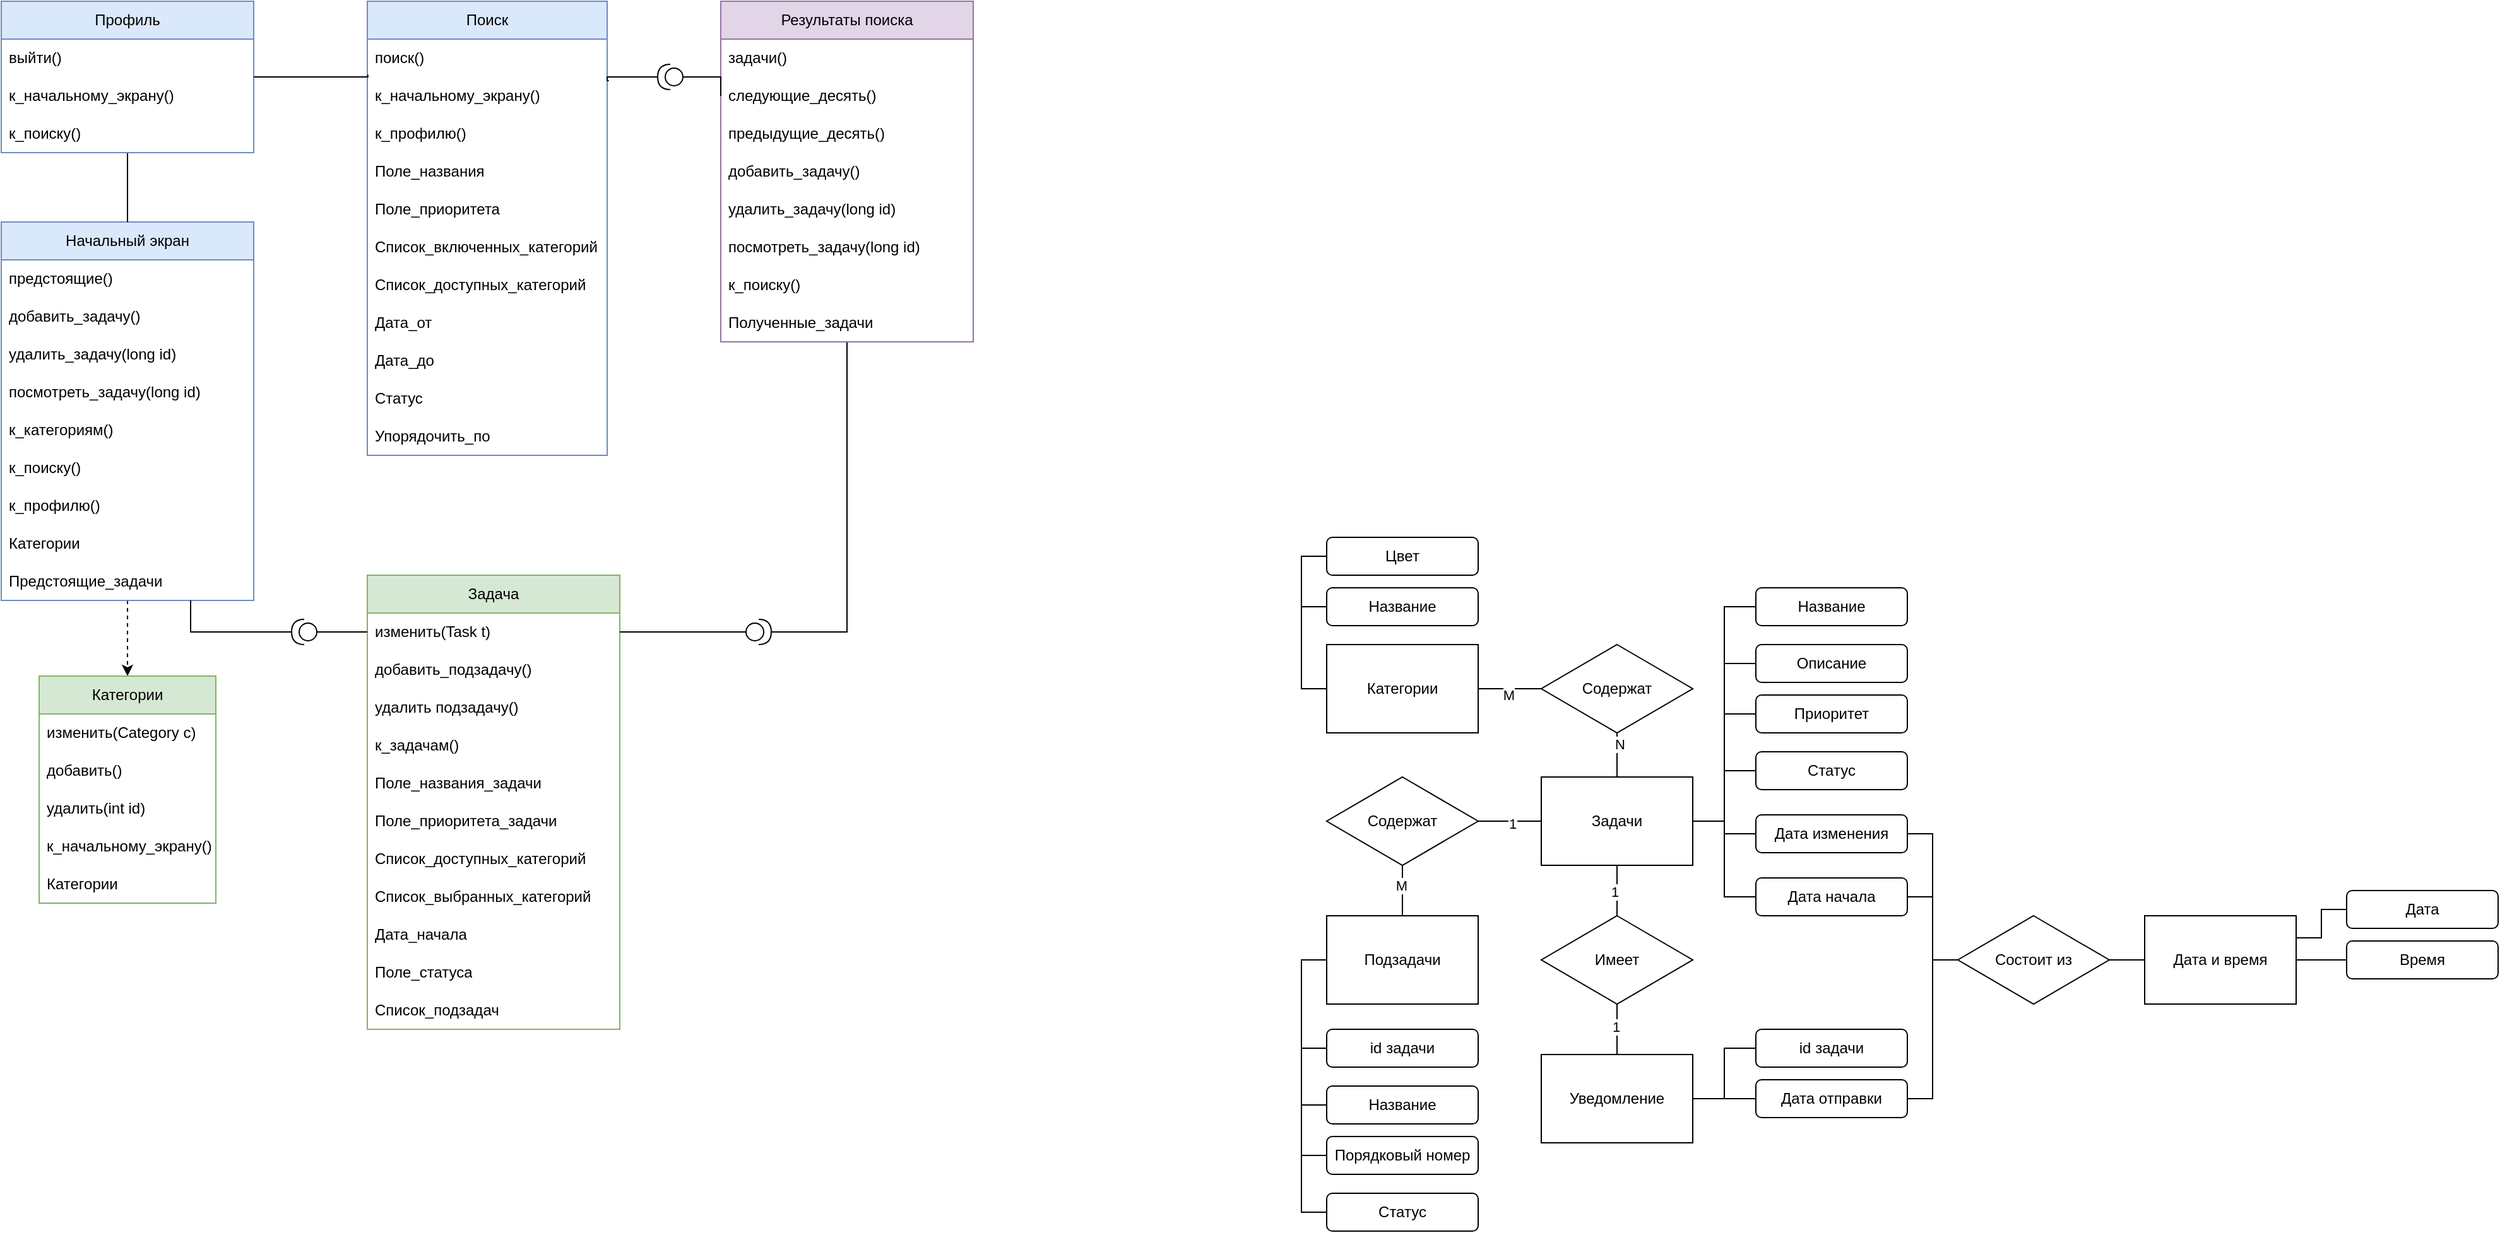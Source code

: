 <mxfile version="26.1.0">
  <diagram name="Страница — 1" id="RbK2EaCYJIcAzCKS40ST">
    <mxGraphModel dx="976" dy="630" grid="1" gridSize="10" guides="1" tooltips="1" connect="1" arrows="1" fold="1" page="1" pageScale="1" pageWidth="827" pageHeight="1169" math="0" shadow="0">
      <root>
        <mxCell id="0" />
        <mxCell id="1" parent="0" />
        <mxCell id="BAqkVpjLo9MUSPYBQ6K9-26" style="edgeStyle=orthogonalEdgeStyle;rounded=0;orthogonalLoop=1;jettySize=auto;html=1;exitX=0.5;exitY=1;exitDx=0;exitDy=0;entryX=0.5;entryY=0;entryDx=0;entryDy=0;dashed=1;" edge="1" parent="1" source="w0oGPs0FV6ANnLtdmTdL-5" target="w0oGPs0FV6ANnLtdmTdL-43">
          <mxGeometry relative="1" as="geometry" />
        </mxCell>
        <mxCell id="w0oGPs0FV6ANnLtdmTdL-5" value="Начальный экран" style="swimlane;fontStyle=0;childLayout=stackLayout;horizontal=1;startSize=30;horizontalStack=0;resizeParent=1;resizeParentMax=0;resizeLast=0;collapsible=1;marginBottom=0;whiteSpace=wrap;html=1;fillColor=#dae8fc;strokeColor=#6c8ebf;" parent="1" vertex="1">
          <mxGeometry x="230" y="280" width="200" height="300" as="geometry">
            <mxRectangle x="400" y="160" width="140" height="30" as="alternateBounds" />
          </mxGeometry>
        </mxCell>
        <mxCell id="w0oGPs0FV6ANnLtdmTdL-6" value="предстоящие()" style="text;strokeColor=none;fillColor=none;align=left;verticalAlign=middle;spacingLeft=4;spacingRight=4;overflow=hidden;points=[[0,0.5],[1,0.5]];portConstraint=eastwest;rotatable=0;whiteSpace=wrap;html=1;" parent="w0oGPs0FV6ANnLtdmTdL-5" vertex="1">
          <mxGeometry y="30" width="200" height="30" as="geometry" />
        </mxCell>
        <mxCell id="w0oGPs0FV6ANnLtdmTdL-7" value="добавить_задачу()" style="text;strokeColor=none;fillColor=none;align=left;verticalAlign=middle;spacingLeft=4;spacingRight=4;overflow=hidden;points=[[0,0.5],[1,0.5]];portConstraint=eastwest;rotatable=0;whiteSpace=wrap;html=1;" parent="w0oGPs0FV6ANnLtdmTdL-5" vertex="1">
          <mxGeometry y="60" width="200" height="30" as="geometry" />
        </mxCell>
        <mxCell id="w0oGPs0FV6ANnLtdmTdL-8" value="удалить_задачу(long id)" style="text;strokeColor=none;fillColor=none;align=left;verticalAlign=middle;spacingLeft=4;spacingRight=4;overflow=hidden;points=[[0,0.5],[1,0.5]];portConstraint=eastwest;rotatable=0;whiteSpace=wrap;html=1;" parent="w0oGPs0FV6ANnLtdmTdL-5" vertex="1">
          <mxGeometry y="90" width="200" height="30" as="geometry" />
        </mxCell>
        <mxCell id="w0oGPs0FV6ANnLtdmTdL-15" value="посмотреть_задачу(long id)" style="text;strokeColor=none;fillColor=none;align=left;verticalAlign=middle;spacingLeft=4;spacingRight=4;overflow=hidden;points=[[0,0.5],[1,0.5]];portConstraint=eastwest;rotatable=0;whiteSpace=wrap;html=1;" parent="w0oGPs0FV6ANnLtdmTdL-5" vertex="1">
          <mxGeometry y="120" width="200" height="30" as="geometry" />
        </mxCell>
        <mxCell id="w0oGPs0FV6ANnLtdmTdL-14" value="к_категориям()" style="text;strokeColor=none;fillColor=none;align=left;verticalAlign=middle;spacingLeft=4;spacingRight=4;overflow=hidden;points=[[0,0.5],[1,0.5]];portConstraint=eastwest;rotatable=0;whiteSpace=wrap;html=1;" parent="w0oGPs0FV6ANnLtdmTdL-5" vertex="1">
          <mxGeometry y="150" width="200" height="30" as="geometry" />
        </mxCell>
        <mxCell id="w0oGPs0FV6ANnLtdmTdL-13" value="к_поиску()" style="text;strokeColor=none;fillColor=none;align=left;verticalAlign=middle;spacingLeft=4;spacingRight=4;overflow=hidden;points=[[0,0.5],[1,0.5]];portConstraint=eastwest;rotatable=0;whiteSpace=wrap;html=1;" parent="w0oGPs0FV6ANnLtdmTdL-5" vertex="1">
          <mxGeometry y="180" width="200" height="30" as="geometry" />
        </mxCell>
        <mxCell id="w0oGPs0FV6ANnLtdmTdL-12" value="к_профилю()" style="text;strokeColor=none;fillColor=none;align=left;verticalAlign=middle;spacingLeft=4;spacingRight=4;overflow=hidden;points=[[0,0.5],[1,0.5]];portConstraint=eastwest;rotatable=0;whiteSpace=wrap;html=1;" parent="w0oGPs0FV6ANnLtdmTdL-5" vertex="1">
          <mxGeometry y="210" width="200" height="30" as="geometry" />
        </mxCell>
        <mxCell id="BAqkVpjLo9MUSPYBQ6K9-1" value="Категории" style="text;strokeColor=none;fillColor=none;align=left;verticalAlign=middle;spacingLeft=4;spacingRight=4;overflow=hidden;points=[[0,0.5],[1,0.5]];portConstraint=eastwest;rotatable=0;whiteSpace=wrap;html=1;" vertex="1" parent="w0oGPs0FV6ANnLtdmTdL-5">
          <mxGeometry y="240" width="200" height="30" as="geometry" />
        </mxCell>
        <mxCell id="BAqkVpjLo9MUSPYBQ6K9-2" value="Предстоящие_задачи" style="text;strokeColor=none;fillColor=none;align=left;verticalAlign=middle;spacingLeft=4;spacingRight=4;overflow=hidden;points=[[0,0.5],[1,0.5]];portConstraint=eastwest;rotatable=0;whiteSpace=wrap;html=1;" vertex="1" parent="w0oGPs0FV6ANnLtdmTdL-5">
          <mxGeometry y="270" width="200" height="30" as="geometry" />
        </mxCell>
        <mxCell id="BAqkVpjLo9MUSPYBQ6K9-23" style="edgeStyle=orthogonalEdgeStyle;rounded=0;orthogonalLoop=1;jettySize=auto;html=1;exitX=0.5;exitY=1;exitDx=0;exitDy=0;endArrow=none;startFill=0;" edge="1" parent="1" source="w0oGPs0FV6ANnLtdmTdL-16" target="BAqkVpjLo9MUSPYBQ6K9-24">
          <mxGeometry relative="1" as="geometry">
            <mxPoint x="830" y="605" as="targetPoint" />
            <Array as="points">
              <mxPoint x="900" y="605" />
            </Array>
          </mxGeometry>
        </mxCell>
        <mxCell id="w0oGPs0FV6ANnLtdmTdL-16" value="Результаты поиска" style="swimlane;fontStyle=0;childLayout=stackLayout;horizontal=1;startSize=30;horizontalStack=0;resizeParent=1;resizeParentMax=0;resizeLast=0;collapsible=1;marginBottom=0;whiteSpace=wrap;html=1;fillColor=#e1d5e7;strokeColor=#9673a6;" parent="1" vertex="1">
          <mxGeometry x="800" y="105" width="200" height="270" as="geometry">
            <mxRectangle x="400" y="160" width="140" height="30" as="alternateBounds" />
          </mxGeometry>
        </mxCell>
        <mxCell id="w0oGPs0FV6ANnLtdmTdL-17" value="задачи()" style="text;strokeColor=none;fillColor=none;align=left;verticalAlign=middle;spacingLeft=4;spacingRight=4;overflow=hidden;points=[[0,0.5],[1,0.5]];portConstraint=eastwest;rotatable=0;whiteSpace=wrap;html=1;" parent="w0oGPs0FV6ANnLtdmTdL-16" vertex="1">
          <mxGeometry y="30" width="200" height="30" as="geometry" />
        </mxCell>
        <mxCell id="w0oGPs0FV6ANnLtdmTdL-25" value="следующие_десять()" style="text;strokeColor=none;fillColor=none;align=left;verticalAlign=middle;spacingLeft=4;spacingRight=4;overflow=hidden;points=[[0,0.5],[1,0.5]];portConstraint=eastwest;rotatable=0;whiteSpace=wrap;html=1;" parent="w0oGPs0FV6ANnLtdmTdL-16" vertex="1">
          <mxGeometry y="60" width="200" height="30" as="geometry" />
        </mxCell>
        <mxCell id="w0oGPs0FV6ANnLtdmTdL-24" value="предыдущие_десять()" style="text;strokeColor=none;fillColor=none;align=left;verticalAlign=middle;spacingLeft=4;spacingRight=4;overflow=hidden;points=[[0,0.5],[1,0.5]];portConstraint=eastwest;rotatable=0;whiteSpace=wrap;html=1;" parent="w0oGPs0FV6ANnLtdmTdL-16" vertex="1">
          <mxGeometry y="90" width="200" height="30" as="geometry" />
        </mxCell>
        <mxCell id="w0oGPs0FV6ANnLtdmTdL-18" value="добавить_задачу()" style="text;strokeColor=none;fillColor=none;align=left;verticalAlign=middle;spacingLeft=4;spacingRight=4;overflow=hidden;points=[[0,0.5],[1,0.5]];portConstraint=eastwest;rotatable=0;whiteSpace=wrap;html=1;" parent="w0oGPs0FV6ANnLtdmTdL-16" vertex="1">
          <mxGeometry y="120" width="200" height="30" as="geometry" />
        </mxCell>
        <mxCell id="w0oGPs0FV6ANnLtdmTdL-19" value="удалить_задачу(long id)" style="text;strokeColor=none;fillColor=none;align=left;verticalAlign=middle;spacingLeft=4;spacingRight=4;overflow=hidden;points=[[0,0.5],[1,0.5]];portConstraint=eastwest;rotatable=0;whiteSpace=wrap;html=1;" parent="w0oGPs0FV6ANnLtdmTdL-16" vertex="1">
          <mxGeometry y="150" width="200" height="30" as="geometry" />
        </mxCell>
        <mxCell id="w0oGPs0FV6ANnLtdmTdL-20" value="посмотреть_задачу(long id)" style="text;strokeColor=none;fillColor=none;align=left;verticalAlign=middle;spacingLeft=4;spacingRight=4;overflow=hidden;points=[[0,0.5],[1,0.5]];portConstraint=eastwest;rotatable=0;whiteSpace=wrap;html=1;" parent="w0oGPs0FV6ANnLtdmTdL-16" vertex="1">
          <mxGeometry y="180" width="200" height="30" as="geometry" />
        </mxCell>
        <mxCell id="w0oGPs0FV6ANnLtdmTdL-22" value="к_поиску()" style="text;strokeColor=none;fillColor=none;align=left;verticalAlign=middle;spacingLeft=4;spacingRight=4;overflow=hidden;points=[[0,0.5],[1,0.5]];portConstraint=eastwest;rotatable=0;whiteSpace=wrap;html=1;" parent="w0oGPs0FV6ANnLtdmTdL-16" vertex="1">
          <mxGeometry y="210" width="200" height="30" as="geometry" />
        </mxCell>
        <mxCell id="BAqkVpjLo9MUSPYBQ6K9-3" value="Полученные_задачи" style="text;strokeColor=none;fillColor=none;align=left;verticalAlign=middle;spacingLeft=4;spacingRight=4;overflow=hidden;points=[[0,0.5],[1,0.5]];portConstraint=eastwest;rotatable=0;whiteSpace=wrap;html=1;" vertex="1" parent="w0oGPs0FV6ANnLtdmTdL-16">
          <mxGeometry y="240" width="200" height="30" as="geometry" />
        </mxCell>
        <mxCell id="w0oGPs0FV6ANnLtdmTdL-30" value="Поиск" style="swimlane;fontStyle=0;childLayout=stackLayout;horizontal=1;startSize=30;horizontalStack=0;resizeParent=1;resizeParentMax=0;resizeLast=0;collapsible=1;marginBottom=0;whiteSpace=wrap;html=1;fillColor=#dae8fc;strokeColor=#6c8ebf;" parent="1" vertex="1">
          <mxGeometry x="520" y="105" width="190" height="360" as="geometry">
            <mxRectangle x="400" y="160" width="140" height="30" as="alternateBounds" />
          </mxGeometry>
        </mxCell>
        <mxCell id="w0oGPs0FV6ANnLtdmTdL-31" value="поиск()" style="text;strokeColor=none;fillColor=none;align=left;verticalAlign=middle;spacingLeft=4;spacingRight=4;overflow=hidden;points=[[0,0.5],[1,0.5]];portConstraint=eastwest;rotatable=0;whiteSpace=wrap;html=1;" parent="w0oGPs0FV6ANnLtdmTdL-30" vertex="1">
          <mxGeometry y="30" width="190" height="30" as="geometry" />
        </mxCell>
        <mxCell id="w0oGPs0FV6ANnLtdmTdL-36" value="к_начальному_экрану()" style="text;strokeColor=none;fillColor=none;align=left;verticalAlign=middle;spacingLeft=4;spacingRight=4;overflow=hidden;points=[[0,0.5],[1,0.5]];portConstraint=eastwest;rotatable=0;whiteSpace=wrap;html=1;" parent="w0oGPs0FV6ANnLtdmTdL-30" vertex="1">
          <mxGeometry y="60" width="190" height="30" as="geometry" />
        </mxCell>
        <mxCell id="w0oGPs0FV6ANnLtdmTdL-37" value="к_профилю()" style="text;strokeColor=none;fillColor=none;align=left;verticalAlign=middle;spacingLeft=4;spacingRight=4;overflow=hidden;points=[[0,0.5],[1,0.5]];portConstraint=eastwest;rotatable=0;whiteSpace=wrap;html=1;" parent="w0oGPs0FV6ANnLtdmTdL-30" vertex="1">
          <mxGeometry y="90" width="190" height="30" as="geometry" />
        </mxCell>
        <mxCell id="BAqkVpjLo9MUSPYBQ6K9-11" value="Поле_названия" style="text;strokeColor=none;fillColor=none;align=left;verticalAlign=middle;spacingLeft=4;spacingRight=4;overflow=hidden;points=[[0,0.5],[1,0.5]];portConstraint=eastwest;rotatable=0;whiteSpace=wrap;html=1;" vertex="1" parent="w0oGPs0FV6ANnLtdmTdL-30">
          <mxGeometry y="120" width="190" height="30" as="geometry" />
        </mxCell>
        <mxCell id="BAqkVpjLo9MUSPYBQ6K9-17" value="Поле_приоритета" style="text;strokeColor=none;fillColor=none;align=left;verticalAlign=middle;spacingLeft=4;spacingRight=4;overflow=hidden;points=[[0,0.5],[1,0.5]];portConstraint=eastwest;rotatable=0;whiteSpace=wrap;html=1;" vertex="1" parent="w0oGPs0FV6ANnLtdmTdL-30">
          <mxGeometry y="150" width="190" height="30" as="geometry" />
        </mxCell>
        <mxCell id="BAqkVpjLo9MUSPYBQ6K9-16" value="Список_включенных_категорий" style="text;strokeColor=none;fillColor=none;align=left;verticalAlign=middle;spacingLeft=4;spacingRight=4;overflow=hidden;points=[[0,0.5],[1,0.5]];portConstraint=eastwest;rotatable=0;whiteSpace=wrap;html=1;" vertex="1" parent="w0oGPs0FV6ANnLtdmTdL-30">
          <mxGeometry y="180" width="190" height="30" as="geometry" />
        </mxCell>
        <mxCell id="BAqkVpjLo9MUSPYBQ6K9-15" value="Список_доступных_категорий" style="text;strokeColor=none;fillColor=none;align=left;verticalAlign=middle;spacingLeft=4;spacingRight=4;overflow=hidden;points=[[0,0.5],[1,0.5]];portConstraint=eastwest;rotatable=0;whiteSpace=wrap;html=1;" vertex="1" parent="w0oGPs0FV6ANnLtdmTdL-30">
          <mxGeometry y="210" width="190" height="30" as="geometry" />
        </mxCell>
        <mxCell id="BAqkVpjLo9MUSPYBQ6K9-14" value="Дата_от" style="text;strokeColor=none;fillColor=none;align=left;verticalAlign=middle;spacingLeft=4;spacingRight=4;overflow=hidden;points=[[0,0.5],[1,0.5]];portConstraint=eastwest;rotatable=0;whiteSpace=wrap;html=1;" vertex="1" parent="w0oGPs0FV6ANnLtdmTdL-30">
          <mxGeometry y="240" width="190" height="30" as="geometry" />
        </mxCell>
        <mxCell id="BAqkVpjLo9MUSPYBQ6K9-13" value="Дата_до" style="text;strokeColor=none;fillColor=none;align=left;verticalAlign=middle;spacingLeft=4;spacingRight=4;overflow=hidden;points=[[0,0.5],[1,0.5]];portConstraint=eastwest;rotatable=0;whiteSpace=wrap;html=1;" vertex="1" parent="w0oGPs0FV6ANnLtdmTdL-30">
          <mxGeometry y="270" width="190" height="30" as="geometry" />
        </mxCell>
        <mxCell id="BAqkVpjLo9MUSPYBQ6K9-12" value="Статус" style="text;strokeColor=none;fillColor=none;align=left;verticalAlign=middle;spacingLeft=4;spacingRight=4;overflow=hidden;points=[[0,0.5],[1,0.5]];portConstraint=eastwest;rotatable=0;whiteSpace=wrap;html=1;" vertex="1" parent="w0oGPs0FV6ANnLtdmTdL-30">
          <mxGeometry y="300" width="190" height="30" as="geometry" />
        </mxCell>
        <mxCell id="BAqkVpjLo9MUSPYBQ6K9-18" value="Упорядочить_по" style="text;strokeColor=none;fillColor=none;align=left;verticalAlign=middle;spacingLeft=4;spacingRight=4;overflow=hidden;points=[[0,0.5],[1,0.5]];portConstraint=eastwest;rotatable=0;whiteSpace=wrap;html=1;" vertex="1" parent="w0oGPs0FV6ANnLtdmTdL-30">
          <mxGeometry y="330" width="190" height="30" as="geometry" />
        </mxCell>
        <mxCell id="BAqkVpjLo9MUSPYBQ6K9-19" style="edgeStyle=orthogonalEdgeStyle;rounded=0;orthogonalLoop=1;jettySize=auto;html=1;exitX=0.5;exitY=1;exitDx=0;exitDy=0;entryX=0.5;entryY=0;entryDx=0;entryDy=0;endArrow=none;startFill=0;" edge="1" parent="1" source="w0oGPs0FV6ANnLtdmTdL-38" target="w0oGPs0FV6ANnLtdmTdL-5">
          <mxGeometry relative="1" as="geometry" />
        </mxCell>
        <mxCell id="w0oGPs0FV6ANnLtdmTdL-38" value="Профиль" style="swimlane;fontStyle=0;childLayout=stackLayout;horizontal=1;startSize=30;horizontalStack=0;resizeParent=1;resizeParentMax=0;resizeLast=0;collapsible=1;marginBottom=0;whiteSpace=wrap;html=1;fillColor=#dae8fc;strokeColor=#6c8ebf;" parent="1" vertex="1">
          <mxGeometry x="230" y="105" width="200" height="120" as="geometry">
            <mxRectangle x="400" y="160" width="140" height="30" as="alternateBounds" />
          </mxGeometry>
        </mxCell>
        <mxCell id="w0oGPs0FV6ANnLtdmTdL-39" value="выйти()" style="text;strokeColor=none;fillColor=none;align=left;verticalAlign=middle;spacingLeft=4;spacingRight=4;overflow=hidden;points=[[0,0.5],[1,0.5]];portConstraint=eastwest;rotatable=0;whiteSpace=wrap;html=1;" parent="w0oGPs0FV6ANnLtdmTdL-38" vertex="1">
          <mxGeometry y="30" width="200" height="30" as="geometry" />
        </mxCell>
        <mxCell id="w0oGPs0FV6ANnLtdmTdL-40" value="к_начальному_экрану()" style="text;strokeColor=none;fillColor=none;align=left;verticalAlign=middle;spacingLeft=4;spacingRight=4;overflow=hidden;points=[[0,0.5],[1,0.5]];portConstraint=eastwest;rotatable=0;whiteSpace=wrap;html=1;" parent="w0oGPs0FV6ANnLtdmTdL-38" vertex="1">
          <mxGeometry y="60" width="200" height="30" as="geometry" />
        </mxCell>
        <mxCell id="w0oGPs0FV6ANnLtdmTdL-41" value="к_поиску()" style="text;strokeColor=none;fillColor=none;align=left;verticalAlign=middle;spacingLeft=4;spacingRight=4;overflow=hidden;points=[[0,0.5],[1,0.5]];portConstraint=eastwest;rotatable=0;whiteSpace=wrap;html=1;" parent="w0oGPs0FV6ANnLtdmTdL-38" vertex="1">
          <mxGeometry y="90" width="200" height="30" as="geometry" />
        </mxCell>
        <mxCell id="w0oGPs0FV6ANnLtdmTdL-43" value="Категории" style="swimlane;fontStyle=0;childLayout=stackLayout;horizontal=1;startSize=30;horizontalStack=0;resizeParent=1;resizeParentMax=0;resizeLast=0;collapsible=1;marginBottom=0;whiteSpace=wrap;html=1;fillColor=#d5e8d4;strokeColor=#82b366;" parent="1" vertex="1">
          <mxGeometry x="260" y="640" width="140" height="180" as="geometry">
            <mxRectangle x="400" y="160" width="140" height="30" as="alternateBounds" />
          </mxGeometry>
        </mxCell>
        <mxCell id="w0oGPs0FV6ANnLtdmTdL-44" value="изменить(Category c)" style="text;strokeColor=none;fillColor=none;align=left;verticalAlign=middle;spacingLeft=4;spacingRight=4;overflow=hidden;points=[[0,0.5],[1,0.5]];portConstraint=eastwest;rotatable=0;whiteSpace=wrap;html=1;" parent="w0oGPs0FV6ANnLtdmTdL-43" vertex="1">
          <mxGeometry y="30" width="140" height="30" as="geometry" />
        </mxCell>
        <mxCell id="w0oGPs0FV6ANnLtdmTdL-48" value="добавить()" style="text;strokeColor=none;fillColor=none;align=left;verticalAlign=middle;spacingLeft=4;spacingRight=4;overflow=hidden;points=[[0,0.5],[1,0.5]];portConstraint=eastwest;rotatable=0;whiteSpace=wrap;html=1;" parent="w0oGPs0FV6ANnLtdmTdL-43" vertex="1">
          <mxGeometry y="60" width="140" height="30" as="geometry" />
        </mxCell>
        <mxCell id="w0oGPs0FV6ANnLtdmTdL-47" value="удалить(int id)" style="text;strokeColor=none;fillColor=none;align=left;verticalAlign=middle;spacingLeft=4;spacingRight=4;overflow=hidden;points=[[0,0.5],[1,0.5]];portConstraint=eastwest;rotatable=0;whiteSpace=wrap;html=1;" parent="w0oGPs0FV6ANnLtdmTdL-43" vertex="1">
          <mxGeometry y="90" width="140" height="30" as="geometry" />
        </mxCell>
        <mxCell id="w0oGPs0FV6ANnLtdmTdL-45" value="к_начальному_экрану()" style="text;strokeColor=none;fillColor=none;align=left;verticalAlign=middle;spacingLeft=4;spacingRight=4;overflow=hidden;points=[[0,0.5],[1,0.5]];portConstraint=eastwest;rotatable=0;whiteSpace=wrap;html=1;" parent="w0oGPs0FV6ANnLtdmTdL-43" vertex="1">
          <mxGeometry y="120" width="140" height="30" as="geometry" />
        </mxCell>
        <mxCell id="BAqkVpjLo9MUSPYBQ6K9-20" value="Категории" style="text;strokeColor=none;fillColor=none;align=left;verticalAlign=middle;spacingLeft=4;spacingRight=4;overflow=hidden;points=[[0,0.5],[1,0.5]];portConstraint=eastwest;rotatable=0;whiteSpace=wrap;html=1;" vertex="1" parent="w0oGPs0FV6ANnLtdmTdL-43">
          <mxGeometry y="150" width="140" height="30" as="geometry" />
        </mxCell>
        <mxCell id="w0oGPs0FV6ANnLtdmTdL-49" value="Задача" style="swimlane;fontStyle=0;childLayout=stackLayout;horizontal=1;startSize=30;horizontalStack=0;resizeParent=1;resizeParentMax=0;resizeLast=0;collapsible=1;marginBottom=0;whiteSpace=wrap;html=1;fillColor=#d5e8d4;strokeColor=#82b366;" parent="1" vertex="1">
          <mxGeometry x="520" y="560" width="200" height="360" as="geometry">
            <mxRectangle x="400" y="160" width="140" height="30" as="alternateBounds" />
          </mxGeometry>
        </mxCell>
        <mxCell id="w0oGPs0FV6ANnLtdmTdL-50" value="изменить(Task t)" style="text;strokeColor=none;fillColor=none;align=left;verticalAlign=middle;spacingLeft=4;spacingRight=4;overflow=hidden;points=[[0,0.5],[1,0.5]];portConstraint=eastwest;rotatable=0;whiteSpace=wrap;html=1;" parent="w0oGPs0FV6ANnLtdmTdL-49" vertex="1">
          <mxGeometry y="30" width="200" height="30" as="geometry" />
        </mxCell>
        <mxCell id="w0oGPs0FV6ANnLtdmTdL-51" value="добавить_подзадачу()" style="text;strokeColor=none;fillColor=none;align=left;verticalAlign=middle;spacingLeft=4;spacingRight=4;overflow=hidden;points=[[0,0.5],[1,0.5]];portConstraint=eastwest;rotatable=0;whiteSpace=wrap;html=1;" parent="w0oGPs0FV6ANnLtdmTdL-49" vertex="1">
          <mxGeometry y="60" width="200" height="30" as="geometry" />
        </mxCell>
        <mxCell id="w0oGPs0FV6ANnLtdmTdL-52" value="удалить подзадачу()" style="text;strokeColor=none;fillColor=none;align=left;verticalAlign=middle;spacingLeft=4;spacingRight=4;overflow=hidden;points=[[0,0.5],[1,0.5]];portConstraint=eastwest;rotatable=0;whiteSpace=wrap;html=1;" parent="w0oGPs0FV6ANnLtdmTdL-49" vertex="1">
          <mxGeometry y="90" width="200" height="30" as="geometry" />
        </mxCell>
        <mxCell id="w0oGPs0FV6ANnLtdmTdL-56" value="к_задачам()" style="text;strokeColor=none;fillColor=none;align=left;verticalAlign=middle;spacingLeft=4;spacingRight=4;overflow=hidden;points=[[0,0.5],[1,0.5]];portConstraint=eastwest;rotatable=0;whiteSpace=wrap;html=1;" parent="w0oGPs0FV6ANnLtdmTdL-49" vertex="1">
          <mxGeometry y="120" width="200" height="30" as="geometry" />
        </mxCell>
        <mxCell id="BAqkVpjLo9MUSPYBQ6K9-9" value="Поле_названия_задачи" style="text;strokeColor=none;fillColor=none;align=left;verticalAlign=middle;spacingLeft=4;spacingRight=4;overflow=hidden;points=[[0,0.5],[1,0.5]];portConstraint=eastwest;rotatable=0;whiteSpace=wrap;html=1;" vertex="1" parent="w0oGPs0FV6ANnLtdmTdL-49">
          <mxGeometry y="150" width="200" height="30" as="geometry" />
        </mxCell>
        <mxCell id="BAqkVpjLo9MUSPYBQ6K9-8" value="Поле_приоритета_задачи" style="text;strokeColor=none;fillColor=none;align=left;verticalAlign=middle;spacingLeft=4;spacingRight=4;overflow=hidden;points=[[0,0.5],[1,0.5]];portConstraint=eastwest;rotatable=0;whiteSpace=wrap;html=1;" vertex="1" parent="w0oGPs0FV6ANnLtdmTdL-49">
          <mxGeometry y="180" width="200" height="30" as="geometry" />
        </mxCell>
        <mxCell id="BAqkVpjLo9MUSPYBQ6K9-7" value="&lt;div&gt;Список_доступных_категорий&lt;/div&gt;" style="text;strokeColor=none;fillColor=none;align=left;verticalAlign=middle;spacingLeft=4;spacingRight=4;overflow=hidden;points=[[0,0.5],[1,0.5]];portConstraint=eastwest;rotatable=0;whiteSpace=wrap;html=1;" vertex="1" parent="w0oGPs0FV6ANnLtdmTdL-49">
          <mxGeometry y="210" width="200" height="30" as="geometry" />
        </mxCell>
        <mxCell id="BAqkVpjLo9MUSPYBQ6K9-6" value="Список_выбранных_категорий" style="text;strokeColor=none;fillColor=none;align=left;verticalAlign=middle;spacingLeft=4;spacingRight=4;overflow=hidden;points=[[0,0.5],[1,0.5]];portConstraint=eastwest;rotatable=0;whiteSpace=wrap;html=1;" vertex="1" parent="w0oGPs0FV6ANnLtdmTdL-49">
          <mxGeometry y="240" width="200" height="30" as="geometry" />
        </mxCell>
        <mxCell id="BAqkVpjLo9MUSPYBQ6K9-5" value="&lt;div&gt;Дата_начала&lt;/div&gt;" style="text;strokeColor=none;fillColor=none;align=left;verticalAlign=middle;spacingLeft=4;spacingRight=4;overflow=hidden;points=[[0,0.5],[1,0.5]];portConstraint=eastwest;rotatable=0;whiteSpace=wrap;html=1;" vertex="1" parent="w0oGPs0FV6ANnLtdmTdL-49">
          <mxGeometry y="270" width="200" height="30" as="geometry" />
        </mxCell>
        <mxCell id="BAqkVpjLo9MUSPYBQ6K9-10" value="Поле_статуса" style="text;strokeColor=none;fillColor=none;align=left;verticalAlign=middle;spacingLeft=4;spacingRight=4;overflow=hidden;points=[[0,0.5],[1,0.5]];portConstraint=eastwest;rotatable=0;whiteSpace=wrap;html=1;" vertex="1" parent="w0oGPs0FV6ANnLtdmTdL-49">
          <mxGeometry y="300" width="200" height="30" as="geometry" />
        </mxCell>
        <mxCell id="BAqkVpjLo9MUSPYBQ6K9-4" value="Список_подзадач" style="text;strokeColor=none;fillColor=none;align=left;verticalAlign=middle;spacingLeft=4;spacingRight=4;overflow=hidden;points=[[0,0.5],[1,0.5]];portConstraint=eastwest;rotatable=0;whiteSpace=wrap;html=1;" vertex="1" parent="w0oGPs0FV6ANnLtdmTdL-49">
          <mxGeometry y="330" width="200" height="30" as="geometry" />
        </mxCell>
        <mxCell id="BAqkVpjLo9MUSPYBQ6K9-21" style="edgeStyle=orthogonalEdgeStyle;rounded=0;orthogonalLoop=1;jettySize=auto;html=1;exitX=1;exitY=0.5;exitDx=0;exitDy=0;entryX=0.002;entryY=-0.059;entryDx=0;entryDy=0;endArrow=none;startFill=0;entryPerimeter=0;" edge="1" parent="1" source="w0oGPs0FV6ANnLtdmTdL-38" target="w0oGPs0FV6ANnLtdmTdL-36">
          <mxGeometry relative="1" as="geometry">
            <Array as="points">
              <mxPoint x="520" y="165" />
            </Array>
          </mxGeometry>
        </mxCell>
        <mxCell id="BAqkVpjLo9MUSPYBQ6K9-25" style="edgeStyle=orthogonalEdgeStyle;rounded=0;orthogonalLoop=1;jettySize=auto;html=1;exitX=0;exitY=0.5;exitDx=0;exitDy=0;exitPerimeter=0;entryX=1;entryY=0.5;entryDx=0;entryDy=0;endArrow=none;startFill=0;" edge="1" parent="1" source="BAqkVpjLo9MUSPYBQ6K9-24" target="w0oGPs0FV6ANnLtdmTdL-50">
          <mxGeometry relative="1" as="geometry" />
        </mxCell>
        <mxCell id="BAqkVpjLo9MUSPYBQ6K9-24" value="" style="shape=providedRequiredInterface;html=1;verticalLabelPosition=bottom;sketch=0;" vertex="1" parent="1">
          <mxGeometry x="820" y="595" width="20" height="20" as="geometry" />
        </mxCell>
        <mxCell id="BAqkVpjLo9MUSPYBQ6K9-27" value="" style="shape=providedRequiredInterface;html=1;verticalLabelPosition=bottom;sketch=0;direction=west;" vertex="1" parent="1">
          <mxGeometry x="750" y="155" width="20" height="20" as="geometry" />
        </mxCell>
        <mxCell id="BAqkVpjLo9MUSPYBQ6K9-28" style="edgeStyle=orthogonalEdgeStyle;rounded=0;orthogonalLoop=1;jettySize=auto;html=1;exitX=1.007;exitY=0.098;exitDx=0;exitDy=0;entryX=1;entryY=0.5;entryDx=0;entryDy=0;entryPerimeter=0;endArrow=none;startFill=0;exitPerimeter=0;" edge="1" parent="1" source="w0oGPs0FV6ANnLtdmTdL-36" target="BAqkVpjLo9MUSPYBQ6K9-27">
          <mxGeometry relative="1" as="geometry">
            <Array as="points">
              <mxPoint x="710" y="168" />
              <mxPoint x="710" y="165" />
            </Array>
          </mxGeometry>
        </mxCell>
        <mxCell id="BAqkVpjLo9MUSPYBQ6K9-29" style="edgeStyle=orthogonalEdgeStyle;rounded=0;orthogonalLoop=1;jettySize=auto;html=1;exitX=0;exitY=0.5;exitDx=0;exitDy=0;exitPerimeter=0;entryX=0;entryY=0.5;entryDx=0;entryDy=0;endArrow=none;startFill=0;" edge="1" parent="1" source="BAqkVpjLo9MUSPYBQ6K9-27" target="w0oGPs0FV6ANnLtdmTdL-25">
          <mxGeometry relative="1" as="geometry" />
        </mxCell>
        <mxCell id="BAqkVpjLo9MUSPYBQ6K9-31" style="edgeStyle=orthogonalEdgeStyle;rounded=0;orthogonalLoop=1;jettySize=auto;html=1;exitX=0;exitY=0.5;exitDx=0;exitDy=0;exitPerimeter=0;entryX=0;entryY=0.5;entryDx=0;entryDy=0;endArrow=none;startFill=0;" edge="1" parent="1" source="BAqkVpjLo9MUSPYBQ6K9-30" target="w0oGPs0FV6ANnLtdmTdL-50">
          <mxGeometry relative="1" as="geometry" />
        </mxCell>
        <mxCell id="BAqkVpjLo9MUSPYBQ6K9-30" value="" style="shape=providedRequiredInterface;html=1;verticalLabelPosition=bottom;sketch=0;direction=west;" vertex="1" parent="1">
          <mxGeometry x="460" y="595" width="20" height="20" as="geometry" />
        </mxCell>
        <mxCell id="BAqkVpjLo9MUSPYBQ6K9-32" style="edgeStyle=orthogonalEdgeStyle;rounded=0;orthogonalLoop=1;jettySize=auto;html=1;exitX=0.75;exitY=1;exitDx=0;exitDy=0;entryX=1;entryY=0.5;entryDx=0;entryDy=0;entryPerimeter=0;endArrow=none;startFill=0;" edge="1" parent="1" source="w0oGPs0FV6ANnLtdmTdL-5" target="BAqkVpjLo9MUSPYBQ6K9-30">
          <mxGeometry relative="1" as="geometry" />
        </mxCell>
        <mxCell id="BAqkVpjLo9MUSPYBQ6K9-36" style="edgeStyle=orthogonalEdgeStyle;rounded=0;orthogonalLoop=1;jettySize=auto;html=1;exitX=1;exitY=0.25;exitDx=0;exitDy=0;entryX=0;entryY=0.5;entryDx=0;entryDy=0;endArrow=none;startFill=0;" edge="1" parent="1" source="BAqkVpjLo9MUSPYBQ6K9-33" target="BAqkVpjLo9MUSPYBQ6K9-34">
          <mxGeometry relative="1" as="geometry" />
        </mxCell>
        <mxCell id="BAqkVpjLo9MUSPYBQ6K9-37" style="edgeStyle=orthogonalEdgeStyle;rounded=0;orthogonalLoop=1;jettySize=auto;html=1;exitX=1;exitY=0.75;exitDx=0;exitDy=0;entryX=0;entryY=0.5;entryDx=0;entryDy=0;endArrow=none;startFill=0;" edge="1" parent="1" source="BAqkVpjLo9MUSPYBQ6K9-33" target="BAqkVpjLo9MUSPYBQ6K9-35">
          <mxGeometry relative="1" as="geometry">
            <Array as="points">
              <mxPoint x="2048" y="865" />
            </Array>
          </mxGeometry>
        </mxCell>
        <mxCell id="BAqkVpjLo9MUSPYBQ6K9-33" value="Дата и время" style="rounded=0;whiteSpace=wrap;html=1;" vertex="1" parent="1">
          <mxGeometry x="1928" y="830" width="120" height="70" as="geometry" />
        </mxCell>
        <mxCell id="BAqkVpjLo9MUSPYBQ6K9-34" value="Дата" style="rounded=1;whiteSpace=wrap;html=1;" vertex="1" parent="1">
          <mxGeometry x="2088" y="810" width="120" height="30" as="geometry" />
        </mxCell>
        <mxCell id="BAqkVpjLo9MUSPYBQ6K9-35" value="Время" style="rounded=1;whiteSpace=wrap;html=1;" vertex="1" parent="1">
          <mxGeometry x="2088" y="850" width="120" height="30" as="geometry" />
        </mxCell>
        <mxCell id="BAqkVpjLo9MUSPYBQ6K9-79" style="edgeStyle=orthogonalEdgeStyle;rounded=0;orthogonalLoop=1;jettySize=auto;html=1;exitX=0.5;exitY=1;exitDx=0;exitDy=0;entryX=0.5;entryY=0;entryDx=0;entryDy=0;endArrow=none;startFill=0;" edge="1" parent="1" source="BAqkVpjLo9MUSPYBQ6K9-38" target="BAqkVpjLo9MUSPYBQ6K9-69">
          <mxGeometry relative="1" as="geometry" />
        </mxCell>
        <mxCell id="BAqkVpjLo9MUSPYBQ6K9-86" value="M" style="edgeLabel;html=1;align=center;verticalAlign=middle;resizable=0;points=[];" vertex="1" connectable="0" parent="BAqkVpjLo9MUSPYBQ6K9-79">
          <mxGeometry x="-0.189" y="-1" relative="1" as="geometry">
            <mxPoint as="offset" />
          </mxGeometry>
        </mxCell>
        <mxCell id="BAqkVpjLo9MUSPYBQ6K9-38" value="Содержат" style="rhombus;whiteSpace=wrap;html=1;" vertex="1" parent="1">
          <mxGeometry x="1280" y="720" width="120" height="70" as="geometry" />
        </mxCell>
        <mxCell id="BAqkVpjLo9MUSPYBQ6K9-89" style="edgeStyle=orthogonalEdgeStyle;rounded=0;orthogonalLoop=1;jettySize=auto;html=1;exitX=1;exitY=0.5;exitDx=0;exitDy=0;entryX=0;entryY=0.5;entryDx=0;entryDy=0;endArrow=none;startFill=0;" edge="1" parent="1" source="BAqkVpjLo9MUSPYBQ6K9-39" target="BAqkVpjLo9MUSPYBQ6K9-33">
          <mxGeometry relative="1" as="geometry" />
        </mxCell>
        <mxCell id="BAqkVpjLo9MUSPYBQ6K9-39" value="Состоит из" style="rhombus;whiteSpace=wrap;html=1;" vertex="1" parent="1">
          <mxGeometry x="1780" y="830" width="120" height="70" as="geometry" />
        </mxCell>
        <mxCell id="BAqkVpjLo9MUSPYBQ6K9-49" style="edgeStyle=orthogonalEdgeStyle;rounded=0;orthogonalLoop=1;jettySize=auto;html=1;exitX=0.5;exitY=1;exitDx=0;exitDy=0;entryX=0.5;entryY=0;entryDx=0;entryDy=0;endArrow=none;startFill=0;" edge="1" parent="1" source="BAqkVpjLo9MUSPYBQ6K9-40" target="BAqkVpjLo9MUSPYBQ6K9-48">
          <mxGeometry relative="1" as="geometry" />
        </mxCell>
        <mxCell id="BAqkVpjLo9MUSPYBQ6K9-51" value="N" style="edgeLabel;html=1;align=center;verticalAlign=middle;resizable=0;points=[];" vertex="1" connectable="0" parent="BAqkVpjLo9MUSPYBQ6K9-49">
          <mxGeometry x="-0.486" y="2" relative="1" as="geometry">
            <mxPoint as="offset" />
          </mxGeometry>
        </mxCell>
        <mxCell id="BAqkVpjLo9MUSPYBQ6K9-40" value="Содержат" style="rhombus;whiteSpace=wrap;html=1;" vertex="1" parent="1">
          <mxGeometry x="1450" y="615" width="120" height="70" as="geometry" />
        </mxCell>
        <mxCell id="BAqkVpjLo9MUSPYBQ6K9-75" style="edgeStyle=orthogonalEdgeStyle;rounded=0;orthogonalLoop=1;jettySize=auto;html=1;exitX=0.5;exitY=1;exitDx=0;exitDy=0;entryX=0.5;entryY=0;entryDx=0;entryDy=0;endArrow=none;startFill=0;" edge="1" parent="1" source="BAqkVpjLo9MUSPYBQ6K9-41" target="BAqkVpjLo9MUSPYBQ6K9-66">
          <mxGeometry relative="1" as="geometry" />
        </mxCell>
        <mxCell id="BAqkVpjLo9MUSPYBQ6K9-88" value="1" style="edgeLabel;html=1;align=center;verticalAlign=middle;resizable=0;points=[];" vertex="1" connectable="0" parent="BAqkVpjLo9MUSPYBQ6K9-75">
          <mxGeometry x="-0.133" y="-1" relative="1" as="geometry">
            <mxPoint as="offset" />
          </mxGeometry>
        </mxCell>
        <mxCell id="BAqkVpjLo9MUSPYBQ6K9-41" value="Имеет" style="rhombus;whiteSpace=wrap;html=1;" vertex="1" parent="1">
          <mxGeometry x="1450" y="830" width="120" height="70" as="geometry" />
        </mxCell>
        <mxCell id="BAqkVpjLo9MUSPYBQ6K9-45" style="edgeStyle=orthogonalEdgeStyle;rounded=0;orthogonalLoop=1;jettySize=auto;html=1;exitX=0;exitY=0.5;exitDx=0;exitDy=0;entryX=0;entryY=0.5;entryDx=0;entryDy=0;endArrow=none;startFill=0;" edge="1" parent="1" source="BAqkVpjLo9MUSPYBQ6K9-42" target="BAqkVpjLo9MUSPYBQ6K9-43">
          <mxGeometry relative="1" as="geometry" />
        </mxCell>
        <mxCell id="BAqkVpjLo9MUSPYBQ6K9-46" style="edgeStyle=orthogonalEdgeStyle;rounded=0;orthogonalLoop=1;jettySize=auto;html=1;exitX=0;exitY=0.5;exitDx=0;exitDy=0;entryX=0;entryY=0.5;entryDx=0;entryDy=0;endArrow=none;startFill=0;" edge="1" parent="1" source="BAqkVpjLo9MUSPYBQ6K9-42" target="BAqkVpjLo9MUSPYBQ6K9-44">
          <mxGeometry relative="1" as="geometry" />
        </mxCell>
        <mxCell id="BAqkVpjLo9MUSPYBQ6K9-47" style="edgeStyle=orthogonalEdgeStyle;rounded=0;orthogonalLoop=1;jettySize=auto;html=1;exitX=1;exitY=0.5;exitDx=0;exitDy=0;entryX=0;entryY=0.5;entryDx=0;entryDy=0;endArrow=none;startFill=0;" edge="1" parent="1" source="BAqkVpjLo9MUSPYBQ6K9-42" target="BAqkVpjLo9MUSPYBQ6K9-40">
          <mxGeometry relative="1" as="geometry" />
        </mxCell>
        <mxCell id="BAqkVpjLo9MUSPYBQ6K9-50" value="M" style="edgeLabel;html=1;align=center;verticalAlign=middle;resizable=0;points=[];" vertex="1" connectable="0" parent="BAqkVpjLo9MUSPYBQ6K9-47">
          <mxGeometry x="-0.067" y="-5" relative="1" as="geometry">
            <mxPoint as="offset" />
          </mxGeometry>
        </mxCell>
        <mxCell id="BAqkVpjLo9MUSPYBQ6K9-42" value="Категории" style="rounded=0;whiteSpace=wrap;html=1;" vertex="1" parent="1">
          <mxGeometry x="1280" y="615" width="120" height="70" as="geometry" />
        </mxCell>
        <mxCell id="BAqkVpjLo9MUSPYBQ6K9-43" value="Название" style="rounded=1;whiteSpace=wrap;html=1;" vertex="1" parent="1">
          <mxGeometry x="1280" y="570" width="120" height="30" as="geometry" />
        </mxCell>
        <mxCell id="BAqkVpjLo9MUSPYBQ6K9-44" value="Цвет" style="rounded=1;whiteSpace=wrap;html=1;" vertex="1" parent="1">
          <mxGeometry x="1280" y="530" width="120" height="30" as="geometry" />
        </mxCell>
        <mxCell id="BAqkVpjLo9MUSPYBQ6K9-58" style="edgeStyle=orthogonalEdgeStyle;rounded=0;orthogonalLoop=1;jettySize=auto;html=1;exitX=1;exitY=0.5;exitDx=0;exitDy=0;entryX=0;entryY=0.5;entryDx=0;entryDy=0;endArrow=none;startFill=0;" edge="1" parent="1" source="BAqkVpjLo9MUSPYBQ6K9-48" target="BAqkVpjLo9MUSPYBQ6K9-52">
          <mxGeometry relative="1" as="geometry" />
        </mxCell>
        <mxCell id="BAqkVpjLo9MUSPYBQ6K9-59" style="edgeStyle=orthogonalEdgeStyle;rounded=0;orthogonalLoop=1;jettySize=auto;html=1;exitX=1;exitY=0.5;exitDx=0;exitDy=0;entryX=0;entryY=0.5;entryDx=0;entryDy=0;endArrow=none;startFill=0;" edge="1" parent="1" source="BAqkVpjLo9MUSPYBQ6K9-48" target="BAqkVpjLo9MUSPYBQ6K9-53">
          <mxGeometry relative="1" as="geometry" />
        </mxCell>
        <mxCell id="BAqkVpjLo9MUSPYBQ6K9-60" style="edgeStyle=orthogonalEdgeStyle;rounded=0;orthogonalLoop=1;jettySize=auto;html=1;exitX=1;exitY=0.5;exitDx=0;exitDy=0;entryX=0;entryY=0.5;entryDx=0;entryDy=0;endArrow=none;startFill=0;" edge="1" parent="1" source="BAqkVpjLo9MUSPYBQ6K9-48" target="BAqkVpjLo9MUSPYBQ6K9-54">
          <mxGeometry relative="1" as="geometry" />
        </mxCell>
        <mxCell id="BAqkVpjLo9MUSPYBQ6K9-61" style="edgeStyle=orthogonalEdgeStyle;rounded=0;orthogonalLoop=1;jettySize=auto;html=1;exitX=1;exitY=0.5;exitDx=0;exitDy=0;entryX=0;entryY=0.5;entryDx=0;entryDy=0;endArrow=none;startFill=0;" edge="1" parent="1" source="BAqkVpjLo9MUSPYBQ6K9-48" target="BAqkVpjLo9MUSPYBQ6K9-55">
          <mxGeometry relative="1" as="geometry" />
        </mxCell>
        <mxCell id="BAqkVpjLo9MUSPYBQ6K9-62" style="edgeStyle=orthogonalEdgeStyle;rounded=0;orthogonalLoop=1;jettySize=auto;html=1;exitX=1;exitY=0.5;exitDx=0;exitDy=0;entryX=0;entryY=0.5;entryDx=0;entryDy=0;endArrow=none;startFill=0;" edge="1" parent="1" source="BAqkVpjLo9MUSPYBQ6K9-48" target="BAqkVpjLo9MUSPYBQ6K9-57">
          <mxGeometry relative="1" as="geometry" />
        </mxCell>
        <mxCell id="BAqkVpjLo9MUSPYBQ6K9-63" style="edgeStyle=orthogonalEdgeStyle;rounded=0;orthogonalLoop=1;jettySize=auto;html=1;exitX=1;exitY=0.5;exitDx=0;exitDy=0;entryX=0;entryY=0.5;entryDx=0;entryDy=0;endArrow=none;startFill=0;" edge="1" parent="1" source="BAqkVpjLo9MUSPYBQ6K9-48" target="BAqkVpjLo9MUSPYBQ6K9-56">
          <mxGeometry relative="1" as="geometry" />
        </mxCell>
        <mxCell id="BAqkVpjLo9MUSPYBQ6K9-74" style="edgeStyle=orthogonalEdgeStyle;rounded=0;orthogonalLoop=1;jettySize=auto;html=1;exitX=0.5;exitY=1;exitDx=0;exitDy=0;entryX=0.5;entryY=0;entryDx=0;entryDy=0;endArrow=none;startFill=0;" edge="1" parent="1" source="BAqkVpjLo9MUSPYBQ6K9-48" target="BAqkVpjLo9MUSPYBQ6K9-41">
          <mxGeometry relative="1" as="geometry" />
        </mxCell>
        <mxCell id="BAqkVpjLo9MUSPYBQ6K9-87" value="1" style="edgeLabel;html=1;align=center;verticalAlign=middle;resizable=0;points=[];" vertex="1" connectable="0" parent="BAqkVpjLo9MUSPYBQ6K9-74">
          <mxGeometry x="0.033" y="-2" relative="1" as="geometry">
            <mxPoint as="offset" />
          </mxGeometry>
        </mxCell>
        <mxCell id="BAqkVpjLo9MUSPYBQ6K9-78" style="edgeStyle=orthogonalEdgeStyle;rounded=0;orthogonalLoop=1;jettySize=auto;html=1;exitX=0;exitY=0.5;exitDx=0;exitDy=0;entryX=1;entryY=0.5;entryDx=0;entryDy=0;endArrow=none;startFill=0;" edge="1" parent="1" source="BAqkVpjLo9MUSPYBQ6K9-48" target="BAqkVpjLo9MUSPYBQ6K9-38">
          <mxGeometry relative="1" as="geometry" />
        </mxCell>
        <mxCell id="BAqkVpjLo9MUSPYBQ6K9-85" value="1" style="edgeLabel;html=1;align=center;verticalAlign=middle;resizable=0;points=[];" vertex="1" connectable="0" parent="BAqkVpjLo9MUSPYBQ6K9-78">
          <mxGeometry x="-0.067" y="2" relative="1" as="geometry">
            <mxPoint as="offset" />
          </mxGeometry>
        </mxCell>
        <mxCell id="BAqkVpjLo9MUSPYBQ6K9-48" value="Задачи" style="rounded=0;whiteSpace=wrap;html=1;" vertex="1" parent="1">
          <mxGeometry x="1450" y="720" width="120" height="70" as="geometry" />
        </mxCell>
        <mxCell id="BAqkVpjLo9MUSPYBQ6K9-52" value="Название" style="rounded=1;whiteSpace=wrap;html=1;" vertex="1" parent="1">
          <mxGeometry x="1620" y="570" width="120" height="30" as="geometry" />
        </mxCell>
        <mxCell id="BAqkVpjLo9MUSPYBQ6K9-53" value="Описание" style="rounded=1;whiteSpace=wrap;html=1;" vertex="1" parent="1">
          <mxGeometry x="1620" y="615" width="120" height="30" as="geometry" />
        </mxCell>
        <mxCell id="BAqkVpjLo9MUSPYBQ6K9-54" value="Приоритет" style="rounded=1;whiteSpace=wrap;html=1;" vertex="1" parent="1">
          <mxGeometry x="1620" y="655" width="120" height="30" as="geometry" />
        </mxCell>
        <mxCell id="BAqkVpjLo9MUSPYBQ6K9-55" value="Статус" style="rounded=1;whiteSpace=wrap;html=1;" vertex="1" parent="1">
          <mxGeometry x="1620" y="700" width="120" height="30" as="geometry" />
        </mxCell>
        <mxCell id="BAqkVpjLo9MUSPYBQ6K9-65" style="edgeStyle=orthogonalEdgeStyle;rounded=0;orthogonalLoop=1;jettySize=auto;html=1;exitX=1;exitY=0.5;exitDx=0;exitDy=0;entryX=0;entryY=0.5;entryDx=0;entryDy=0;endArrow=none;startFill=0;" edge="1" parent="1" source="BAqkVpjLo9MUSPYBQ6K9-56" target="BAqkVpjLo9MUSPYBQ6K9-39">
          <mxGeometry relative="1" as="geometry" />
        </mxCell>
        <mxCell id="BAqkVpjLo9MUSPYBQ6K9-56" value="Дата начала" style="rounded=1;whiteSpace=wrap;html=1;" vertex="1" parent="1">
          <mxGeometry x="1620" y="800" width="120" height="30" as="geometry" />
        </mxCell>
        <mxCell id="BAqkVpjLo9MUSPYBQ6K9-64" style="edgeStyle=orthogonalEdgeStyle;rounded=0;orthogonalLoop=1;jettySize=auto;html=1;exitX=1;exitY=0.5;exitDx=0;exitDy=0;entryX=0;entryY=0.5;entryDx=0;entryDy=0;endArrow=none;startFill=0;" edge="1" parent="1" source="BAqkVpjLo9MUSPYBQ6K9-57" target="BAqkVpjLo9MUSPYBQ6K9-39">
          <mxGeometry relative="1" as="geometry" />
        </mxCell>
        <mxCell id="BAqkVpjLo9MUSPYBQ6K9-57" value="Дата изменения" style="rounded=1;whiteSpace=wrap;html=1;" vertex="1" parent="1">
          <mxGeometry x="1620" y="750" width="120" height="30" as="geometry" />
        </mxCell>
        <mxCell id="BAqkVpjLo9MUSPYBQ6K9-76" style="edgeStyle=orthogonalEdgeStyle;rounded=0;orthogonalLoop=1;jettySize=auto;html=1;exitX=1;exitY=0.5;exitDx=0;exitDy=0;entryX=0;entryY=0.5;entryDx=0;entryDy=0;endArrow=none;startFill=0;" edge="1" parent="1" source="BAqkVpjLo9MUSPYBQ6K9-66" target="BAqkVpjLo9MUSPYBQ6K9-68">
          <mxGeometry relative="1" as="geometry" />
        </mxCell>
        <mxCell id="BAqkVpjLo9MUSPYBQ6K9-77" style="edgeStyle=orthogonalEdgeStyle;rounded=0;orthogonalLoop=1;jettySize=auto;html=1;exitX=1;exitY=0.5;exitDx=0;exitDy=0;entryX=0;entryY=0.5;entryDx=0;entryDy=0;endArrow=none;startFill=0;" edge="1" parent="1" source="BAqkVpjLo9MUSPYBQ6K9-66" target="BAqkVpjLo9MUSPYBQ6K9-67">
          <mxGeometry relative="1" as="geometry" />
        </mxCell>
        <mxCell id="BAqkVpjLo9MUSPYBQ6K9-66" value="Уведомление" style="rounded=0;whiteSpace=wrap;html=1;" vertex="1" parent="1">
          <mxGeometry x="1450" y="940" width="120" height="70" as="geometry" />
        </mxCell>
        <mxCell id="BAqkVpjLo9MUSPYBQ6K9-84" style="edgeStyle=orthogonalEdgeStyle;rounded=0;orthogonalLoop=1;jettySize=auto;html=1;exitX=1;exitY=0.5;exitDx=0;exitDy=0;entryX=0;entryY=0.5;entryDx=0;entryDy=0;endArrow=none;startFill=0;" edge="1" parent="1" source="BAqkVpjLo9MUSPYBQ6K9-67" target="BAqkVpjLo9MUSPYBQ6K9-39">
          <mxGeometry relative="1" as="geometry" />
        </mxCell>
        <mxCell id="BAqkVpjLo9MUSPYBQ6K9-67" value="Дата отправки" style="rounded=1;whiteSpace=wrap;html=1;" vertex="1" parent="1">
          <mxGeometry x="1620" y="960" width="120" height="30" as="geometry" />
        </mxCell>
        <mxCell id="BAqkVpjLo9MUSPYBQ6K9-68" value="id задачи" style="rounded=1;whiteSpace=wrap;html=1;" vertex="1" parent="1">
          <mxGeometry x="1620" y="920" width="120" height="30" as="geometry" />
        </mxCell>
        <mxCell id="BAqkVpjLo9MUSPYBQ6K9-80" style="edgeStyle=orthogonalEdgeStyle;rounded=0;orthogonalLoop=1;jettySize=auto;html=1;exitX=0;exitY=0.5;exitDx=0;exitDy=0;entryX=0;entryY=0.5;entryDx=0;entryDy=0;endArrow=none;startFill=0;" edge="1" parent="1" source="BAqkVpjLo9MUSPYBQ6K9-69" target="BAqkVpjLo9MUSPYBQ6K9-70">
          <mxGeometry relative="1" as="geometry" />
        </mxCell>
        <mxCell id="BAqkVpjLo9MUSPYBQ6K9-81" style="edgeStyle=orthogonalEdgeStyle;rounded=0;orthogonalLoop=1;jettySize=auto;html=1;exitX=0;exitY=0.5;exitDx=0;exitDy=0;entryX=0;entryY=0.5;entryDx=0;entryDy=0;endArrow=none;startFill=0;" edge="1" parent="1" source="BAqkVpjLo9MUSPYBQ6K9-69" target="BAqkVpjLo9MUSPYBQ6K9-71">
          <mxGeometry relative="1" as="geometry" />
        </mxCell>
        <mxCell id="BAqkVpjLo9MUSPYBQ6K9-82" style="edgeStyle=orthogonalEdgeStyle;rounded=0;orthogonalLoop=1;jettySize=auto;html=1;exitX=0;exitY=0.5;exitDx=0;exitDy=0;entryX=0;entryY=0.5;entryDx=0;entryDy=0;endArrow=none;startFill=0;" edge="1" parent="1" source="BAqkVpjLo9MUSPYBQ6K9-69" target="BAqkVpjLo9MUSPYBQ6K9-72">
          <mxGeometry relative="1" as="geometry" />
        </mxCell>
        <mxCell id="BAqkVpjLo9MUSPYBQ6K9-83" style="edgeStyle=orthogonalEdgeStyle;rounded=0;orthogonalLoop=1;jettySize=auto;html=1;exitX=0;exitY=0.5;exitDx=0;exitDy=0;entryX=0;entryY=0.5;entryDx=0;entryDy=0;endArrow=none;startFill=0;" edge="1" parent="1" source="BAqkVpjLo9MUSPYBQ6K9-69" target="BAqkVpjLo9MUSPYBQ6K9-73">
          <mxGeometry relative="1" as="geometry" />
        </mxCell>
        <mxCell id="BAqkVpjLo9MUSPYBQ6K9-69" value="Подзадачи" style="rounded=0;whiteSpace=wrap;html=1;" vertex="1" parent="1">
          <mxGeometry x="1280" y="830" width="120" height="70" as="geometry" />
        </mxCell>
        <mxCell id="BAqkVpjLo9MUSPYBQ6K9-70" value="id задачи" style="rounded=1;whiteSpace=wrap;html=1;" vertex="1" parent="1">
          <mxGeometry x="1280" y="920" width="120" height="30" as="geometry" />
        </mxCell>
        <mxCell id="BAqkVpjLo9MUSPYBQ6K9-71" value="Название" style="rounded=1;whiteSpace=wrap;html=1;" vertex="1" parent="1">
          <mxGeometry x="1280" y="965" width="120" height="30" as="geometry" />
        </mxCell>
        <mxCell id="BAqkVpjLo9MUSPYBQ6K9-72" value="Порядковый номер" style="rounded=1;whiteSpace=wrap;html=1;" vertex="1" parent="1">
          <mxGeometry x="1280" y="1005" width="120" height="30" as="geometry" />
        </mxCell>
        <mxCell id="BAqkVpjLo9MUSPYBQ6K9-73" value="Статус" style="rounded=1;whiteSpace=wrap;html=1;" vertex="1" parent="1">
          <mxGeometry x="1280" y="1050" width="120" height="30" as="geometry" />
        </mxCell>
      </root>
    </mxGraphModel>
  </diagram>
</mxfile>
